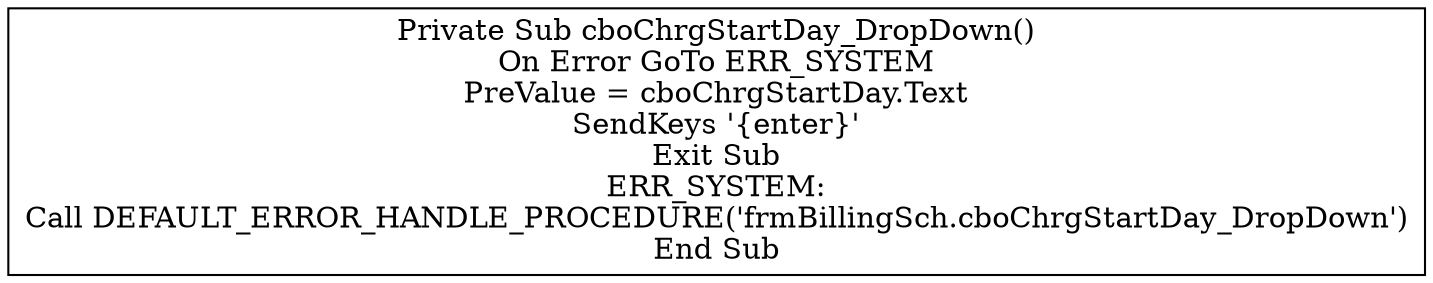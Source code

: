 digraph G{
Node_1 [ label ="Private Sub cboChrgStartDay_DropDown()\nOn Error GoTo ERR_SYSTEM\nPreValue = cboChrgStartDay.Text\nSendKeys '{enter}'\nExit Sub\nERR_SYSTEM:\nCall DEFAULT_ERROR_HANDLE_PROCEDURE('frmBillingSch.cboChrgStartDay_DropDown')\nEnd Sub",shape="box"];
}
